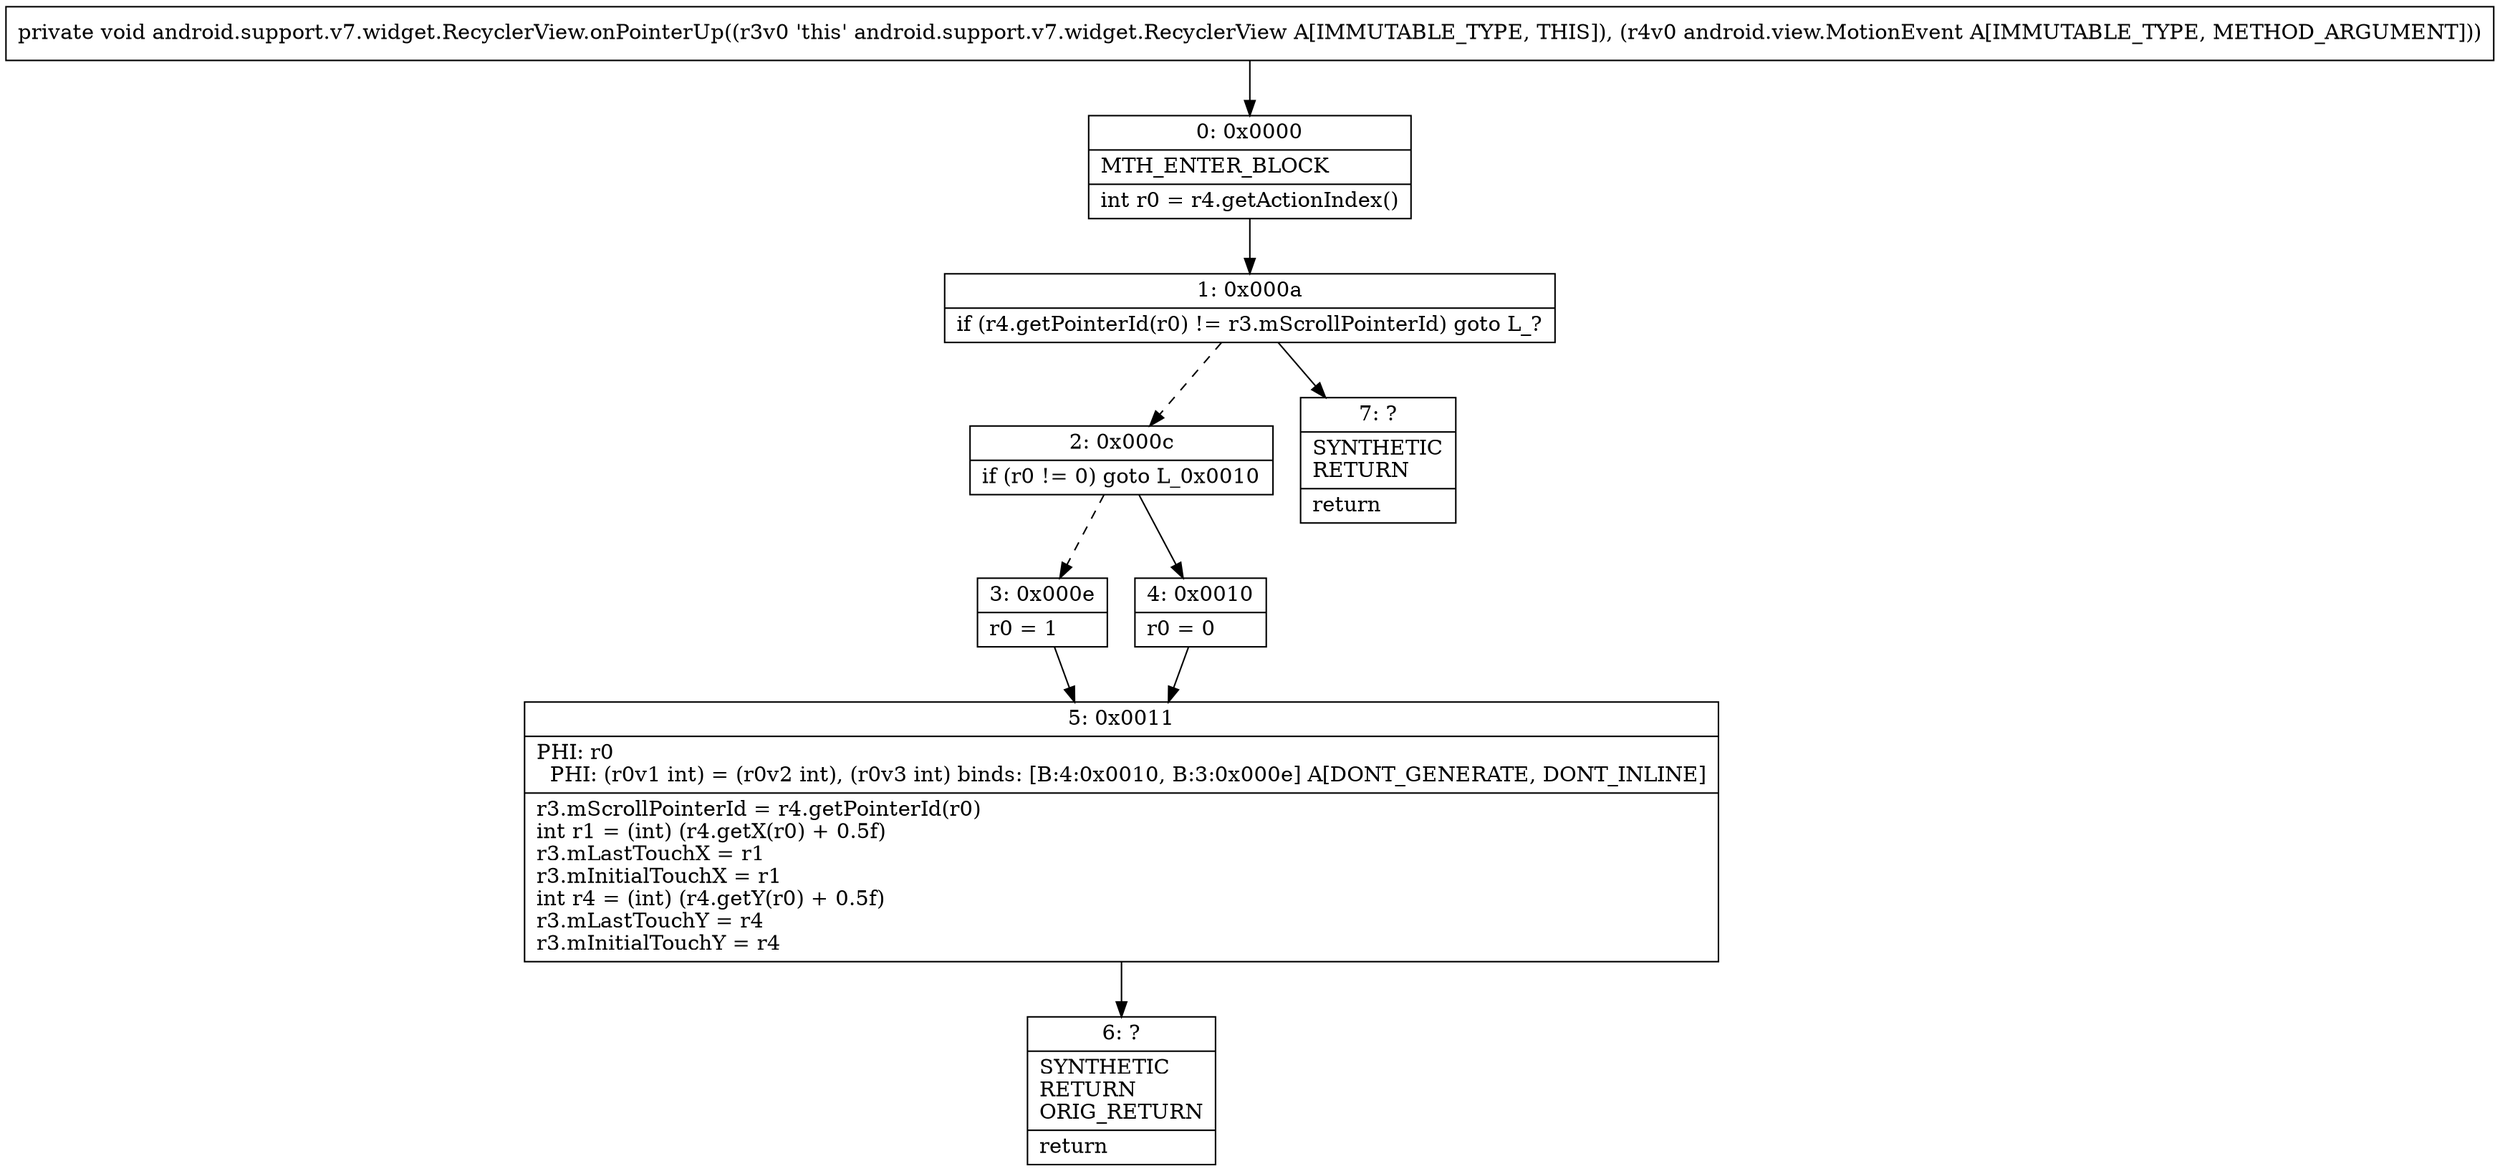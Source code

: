 digraph "CFG forandroid.support.v7.widget.RecyclerView.onPointerUp(Landroid\/view\/MotionEvent;)V" {
Node_0 [shape=record,label="{0\:\ 0x0000|MTH_ENTER_BLOCK\l|int r0 = r4.getActionIndex()\l}"];
Node_1 [shape=record,label="{1\:\ 0x000a|if (r4.getPointerId(r0) != r3.mScrollPointerId) goto L_?\l}"];
Node_2 [shape=record,label="{2\:\ 0x000c|if (r0 != 0) goto L_0x0010\l}"];
Node_3 [shape=record,label="{3\:\ 0x000e|r0 = 1\l}"];
Node_4 [shape=record,label="{4\:\ 0x0010|r0 = 0\l}"];
Node_5 [shape=record,label="{5\:\ 0x0011|PHI: r0 \l  PHI: (r0v1 int) = (r0v2 int), (r0v3 int) binds: [B:4:0x0010, B:3:0x000e] A[DONT_GENERATE, DONT_INLINE]\l|r3.mScrollPointerId = r4.getPointerId(r0)\lint r1 = (int) (r4.getX(r0) + 0.5f)\lr3.mLastTouchX = r1\lr3.mInitialTouchX = r1\lint r4 = (int) (r4.getY(r0) + 0.5f)\lr3.mLastTouchY = r4\lr3.mInitialTouchY = r4\l}"];
Node_6 [shape=record,label="{6\:\ ?|SYNTHETIC\lRETURN\lORIG_RETURN\l|return\l}"];
Node_7 [shape=record,label="{7\:\ ?|SYNTHETIC\lRETURN\l|return\l}"];
MethodNode[shape=record,label="{private void android.support.v7.widget.RecyclerView.onPointerUp((r3v0 'this' android.support.v7.widget.RecyclerView A[IMMUTABLE_TYPE, THIS]), (r4v0 android.view.MotionEvent A[IMMUTABLE_TYPE, METHOD_ARGUMENT])) }"];
MethodNode -> Node_0;
Node_0 -> Node_1;
Node_1 -> Node_2[style=dashed];
Node_1 -> Node_7;
Node_2 -> Node_3[style=dashed];
Node_2 -> Node_4;
Node_3 -> Node_5;
Node_4 -> Node_5;
Node_5 -> Node_6;
}

